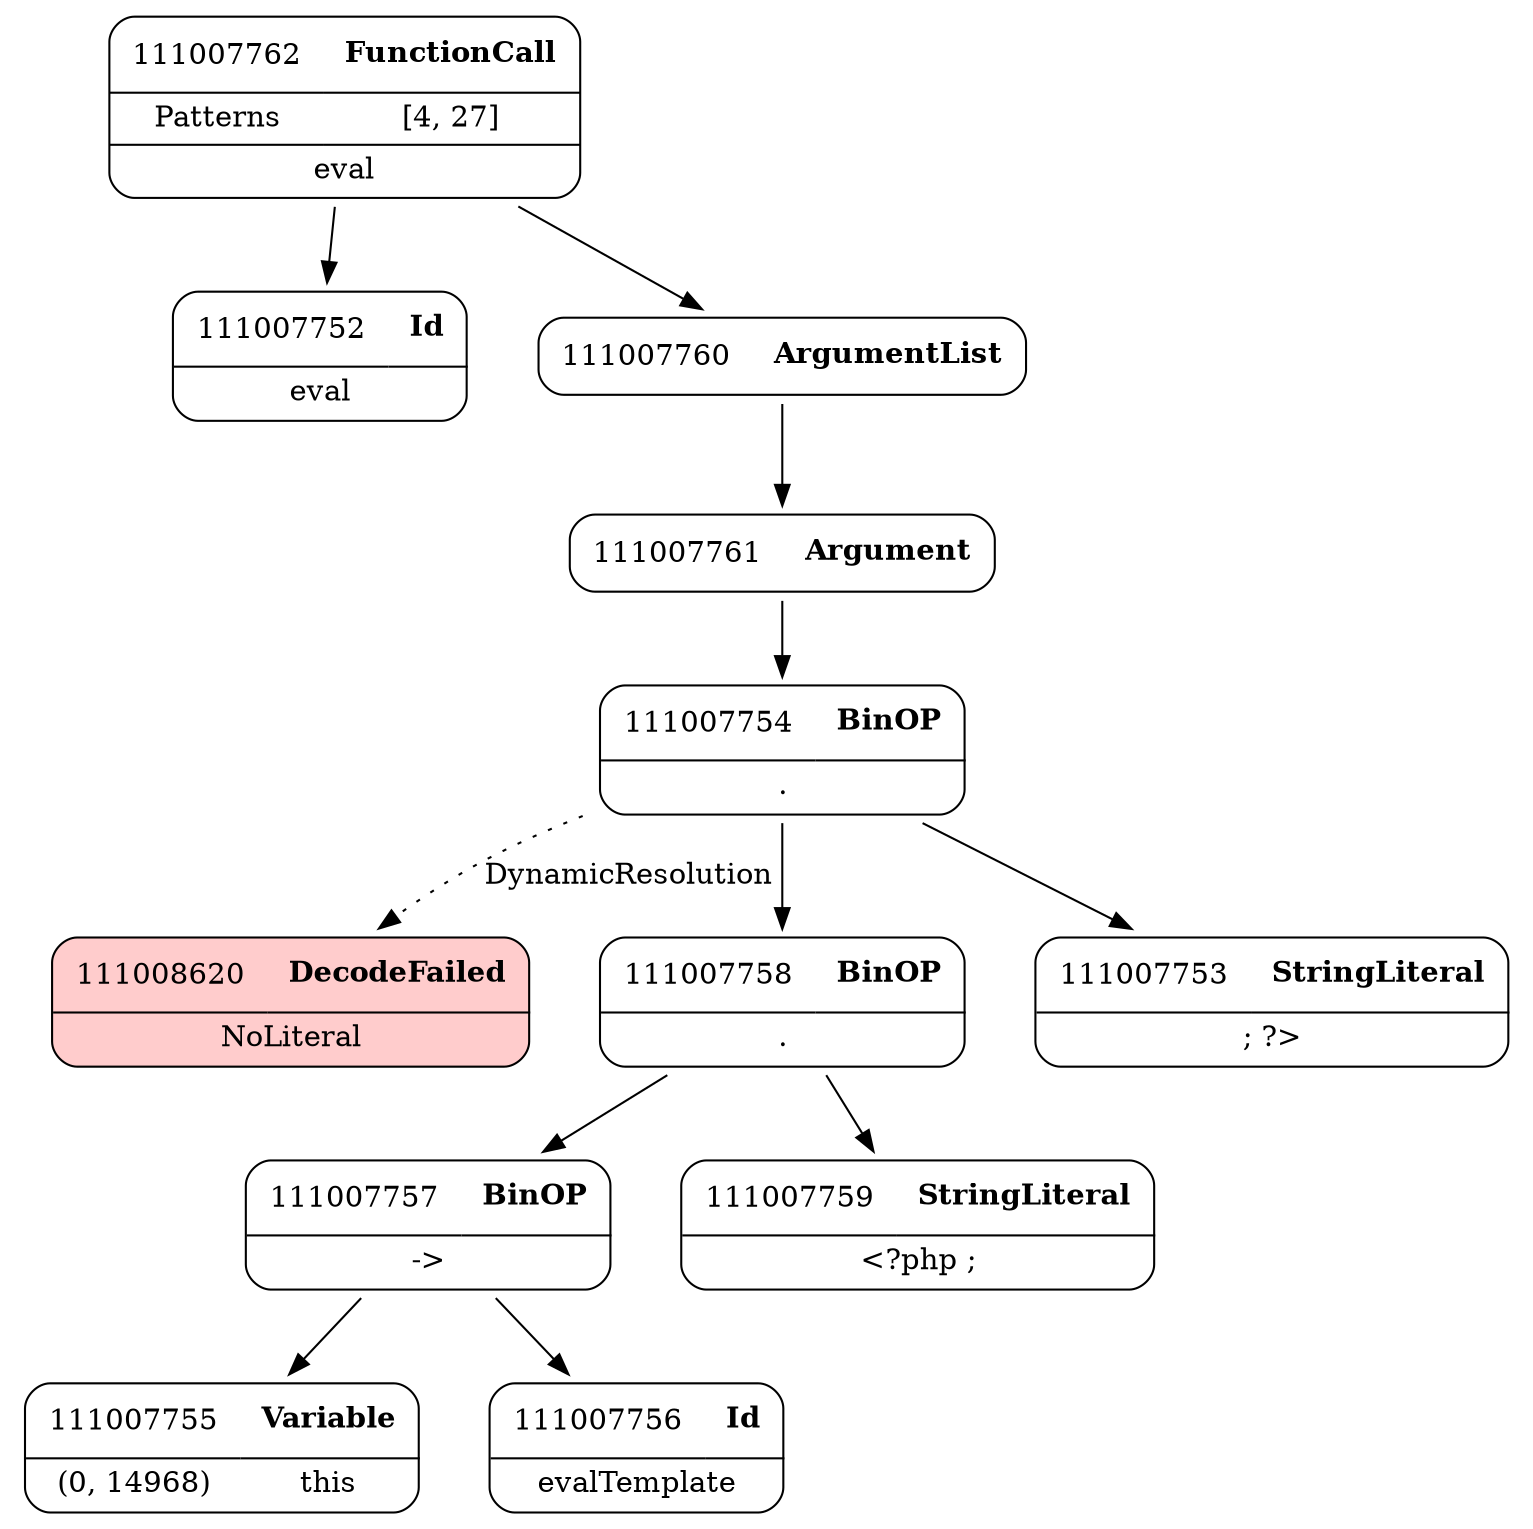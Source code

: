 digraph ast {
node [shape=none];
111007757 [label=<<TABLE border='1' cellspacing='0' cellpadding='10' style='rounded' ><TR><TD border='0'>111007757</TD><TD border='0'><B>BinOP</B></TD></TR><HR/><TR><TD border='0' cellpadding='5' colspan='2'>-&gt;</TD></TR></TABLE>>];
111007757 -> 111007755 [weight=2];
111007757 -> 111007756 [weight=2];
111007756 [label=<<TABLE border='1' cellspacing='0' cellpadding='10' style='rounded' ><TR><TD border='0'>111007756</TD><TD border='0'><B>Id</B></TD></TR><HR/><TR><TD border='0' cellpadding='5' colspan='2'>evalTemplate</TD></TR></TABLE>>];
111008620 [label=<<TABLE border='1' cellspacing='0' cellpadding='10' style='rounded' bgcolor='#FFCCCC' ><TR><TD border='0'>111008620</TD><TD border='0'><B>DecodeFailed</B></TD></TR><HR/><TR><TD border='0' cellpadding='5' colspan='2'>NoLiteral</TD></TR></TABLE>>];
111007759 [label=<<TABLE border='1' cellspacing='0' cellpadding='10' style='rounded' ><TR><TD border='0'>111007759</TD><TD border='0'><B>StringLiteral</B></TD></TR><HR/><TR><TD border='0' cellpadding='5' colspan='2'>&lt;?php ;</TD></TR></TABLE>>];
111007758 [label=<<TABLE border='1' cellspacing='0' cellpadding='10' style='rounded' ><TR><TD border='0'>111007758</TD><TD border='0'><B>BinOP</B></TD></TR><HR/><TR><TD border='0' cellpadding='5' colspan='2'>.</TD></TR></TABLE>>];
111007758 -> 111007757 [weight=2];
111007758 -> 111007759 [weight=2];
111007753 [label=<<TABLE border='1' cellspacing='0' cellpadding='10' style='rounded' ><TR><TD border='0'>111007753</TD><TD border='0'><B>StringLiteral</B></TD></TR><HR/><TR><TD border='0' cellpadding='5' colspan='2'>; ?&gt;</TD></TR></TABLE>>];
111007752 [label=<<TABLE border='1' cellspacing='0' cellpadding='10' style='rounded' ><TR><TD border='0'>111007752</TD><TD border='0'><B>Id</B></TD></TR><HR/><TR><TD border='0' cellpadding='5' colspan='2'>eval</TD></TR></TABLE>>];
111007755 [label=<<TABLE border='1' cellspacing='0' cellpadding='10' style='rounded' ><TR><TD border='0'>111007755</TD><TD border='0'><B>Variable</B></TD></TR><HR/><TR><TD border='0' cellpadding='5'>(0, 14968)</TD><TD border='0' cellpadding='5'>this</TD></TR></TABLE>>];
111007754 [label=<<TABLE border='1' cellspacing='0' cellpadding='10' style='rounded' ><TR><TD border='0'>111007754</TD><TD border='0'><B>BinOP</B></TD></TR><HR/><TR><TD border='0' cellpadding='5' colspan='2'>.</TD></TR></TABLE>>];
111007754 -> 111007753 [weight=2];
111007754 -> 111007758 [weight=2];
111007754 -> 111008620 [style=dotted,label=DynamicResolution];
111007761 [label=<<TABLE border='1' cellspacing='0' cellpadding='10' style='rounded' ><TR><TD border='0'>111007761</TD><TD border='0'><B>Argument</B></TD></TR></TABLE>>];
111007761 -> 111007754 [weight=2];
111007760 [label=<<TABLE border='1' cellspacing='0' cellpadding='10' style='rounded' ><TR><TD border='0'>111007760</TD><TD border='0'><B>ArgumentList</B></TD></TR></TABLE>>];
111007760 -> 111007761 [weight=2];
111007762 [label=<<TABLE border='1' cellspacing='0' cellpadding='10' style='rounded' ><TR><TD border='0'>111007762</TD><TD border='0'><B>FunctionCall</B></TD></TR><HR/><TR><TD border='0' cellpadding='5'>Patterns</TD><TD border='0' cellpadding='5'>[4, 27]</TD></TR><HR/><TR><TD border='0' cellpadding='5' colspan='2'>eval</TD></TR></TABLE>>];
111007762 -> 111007752 [weight=2];
111007762 -> 111007760 [weight=2];
}
